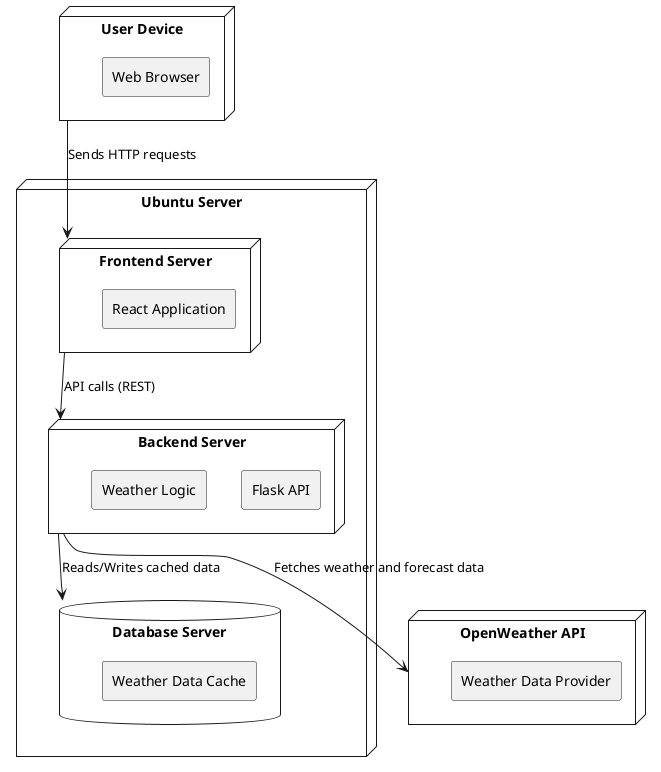 @startuml
skinparam componentStyle rectangle

node "User Device" as UserDevice {
    [Web Browser]
}

node "Ubuntu Server" as UbuntuServer {
    node "Frontend Server" as FrontendServer {
        [React Application]
    }
    node "Backend Server" as BackendServer {
        [Flask API]
        [Weather Logic]
    }
    database "Database Server" as Database {
        [Weather Data Cache]
    }
}

node "OpenWeather API" as ExternalAPI {
    [Weather Data Provider]
}

' Relationships
UserDevice --> FrontendServer : Sends HTTP requests
FrontendServer --> BackendServer : API calls (REST)
BackendServer --> ExternalAPI : Fetches weather and forecast data
BackendServer --> Database : Reads/Writes cached data
@enduml
